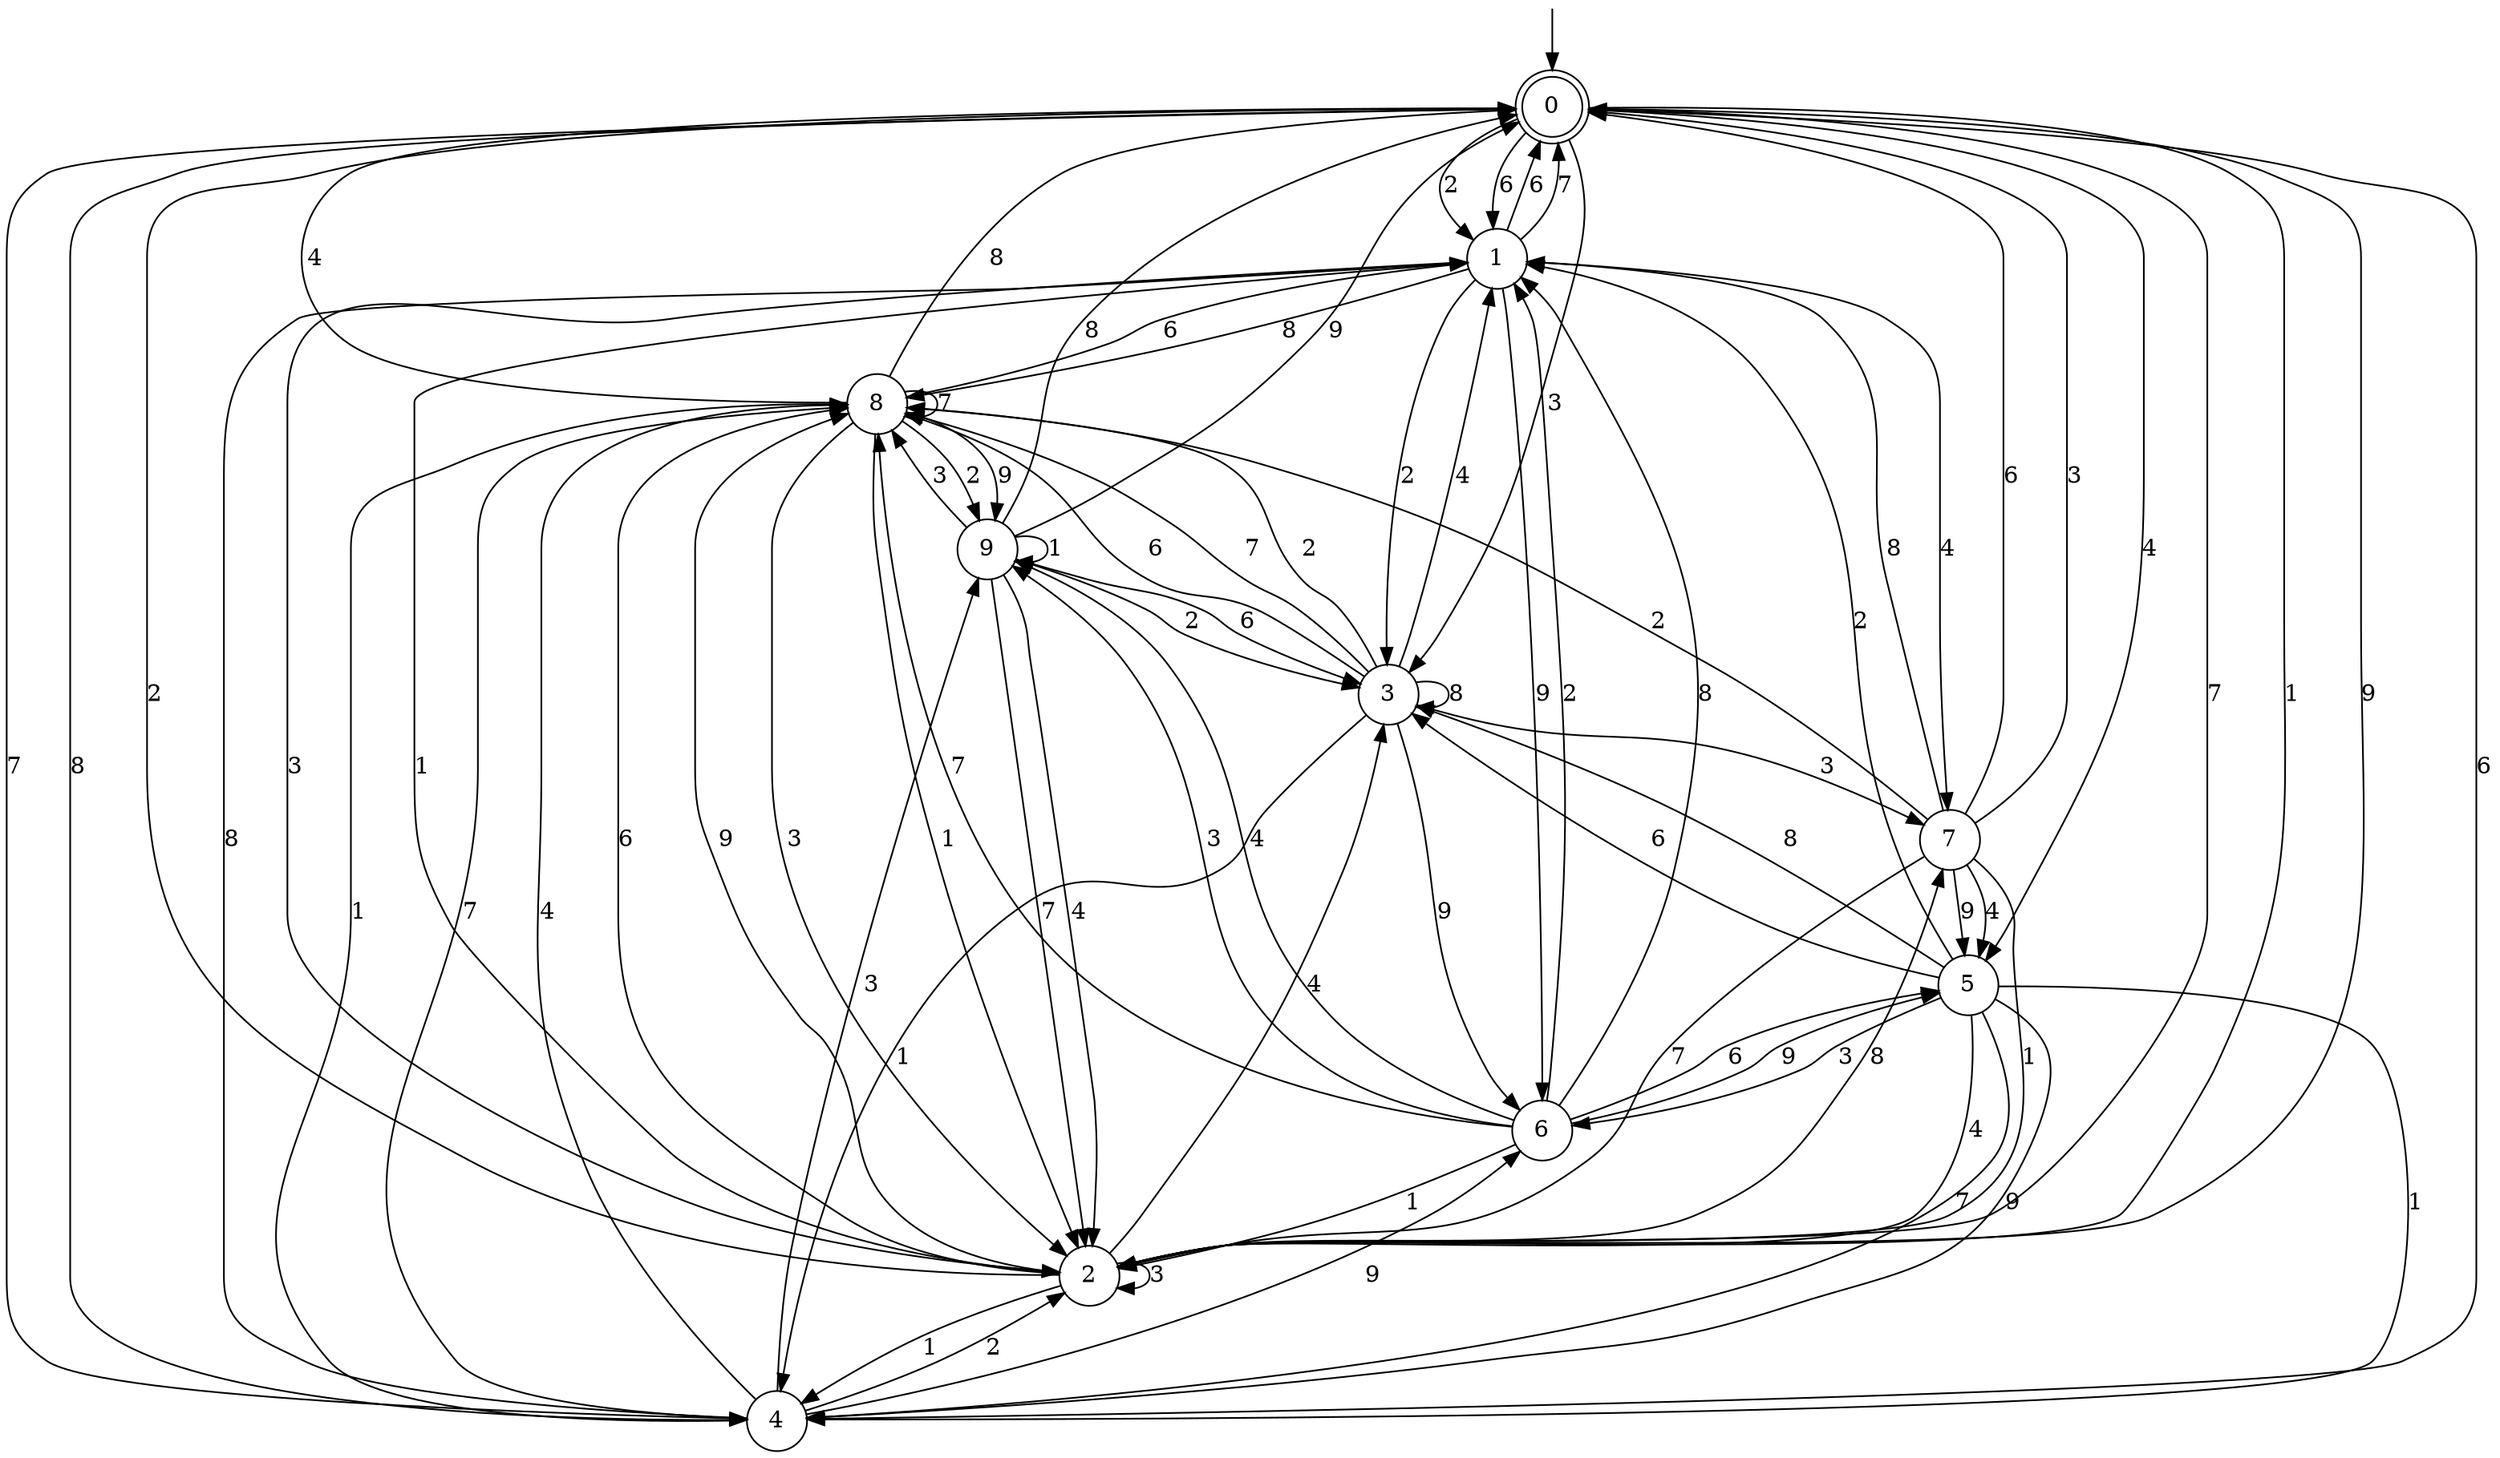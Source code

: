 digraph g {

	s0 [shape="doublecircle" label="0"];
	s1 [shape="circle" label="1"];
	s2 [shape="circle" label="2"];
	s3 [shape="circle" label="3"];
	s4 [shape="circle" label="4"];
	s5 [shape="circle" label="5"];
	s6 [shape="circle" label="6"];
	s7 [shape="circle" label="7"];
	s8 [shape="circle" label="8"];
	s9 [shape="circle" label="9"];
	s0 -> s1 [label="2"];
	s0 -> s2 [label="1"];
	s0 -> s1 [label="6"];
	s0 -> s3 [label="3"];
	s0 -> s4 [label="7"];
	s0 -> s2 [label="9"];
	s0 -> s5 [label="4"];
	s0 -> s4 [label="8"];
	s1 -> s3 [label="2"];
	s1 -> s2 [label="1"];
	s1 -> s0 [label="6"];
	s1 -> s2 [label="3"];
	s1 -> s0 [label="7"];
	s1 -> s6 [label="9"];
	s1 -> s7 [label="4"];
	s1 -> s8 [label="8"];
	s2 -> s0 [label="2"];
	s2 -> s4 [label="1"];
	s2 -> s8 [label="6"];
	s2 -> s2 [label="3"];
	s2 -> s0 [label="7"];
	s2 -> s8 [label="9"];
	s2 -> s3 [label="4"];
	s2 -> s7 [label="8"];
	s3 -> s8 [label="2"];
	s3 -> s4 [label="1"];
	s3 -> s8 [label="6"];
	s3 -> s7 [label="3"];
	s3 -> s8 [label="7"];
	s3 -> s6 [label="9"];
	s3 -> s1 [label="4"];
	s3 -> s3 [label="8"];
	s4 -> s2 [label="2"];
	s4 -> s8 [label="1"];
	s4 -> s0 [label="6"];
	s4 -> s9 [label="3"];
	s4 -> s8 [label="7"];
	s4 -> s6 [label="9"];
	s4 -> s8 [label="4"];
	s4 -> s1 [label="8"];
	s5 -> s1 [label="2"];
	s5 -> s4 [label="1"];
	s5 -> s3 [label="6"];
	s5 -> s6 [label="3"];
	s5 -> s4 [label="7"];
	s5 -> s4 [label="9"];
	s5 -> s2 [label="4"];
	s5 -> s3 [label="8"];
	s6 -> s1 [label="2"];
	s6 -> s2 [label="1"];
	s6 -> s5 [label="6"];
	s6 -> s9 [label="3"];
	s6 -> s8 [label="7"];
	s6 -> s5 [label="9"];
	s6 -> s9 [label="4"];
	s6 -> s1 [label="8"];
	s7 -> s8 [label="2"];
	s7 -> s2 [label="1"];
	s7 -> s0 [label="6"];
	s7 -> s0 [label="3"];
	s7 -> s2 [label="7"];
	s7 -> s5 [label="9"];
	s7 -> s5 [label="4"];
	s7 -> s1 [label="8"];
	s8 -> s9 [label="2"];
	s8 -> s2 [label="1"];
	s8 -> s1 [label="6"];
	s8 -> s2 [label="3"];
	s8 -> s8 [label="7"];
	s8 -> s9 [label="9"];
	s8 -> s0 [label="4"];
	s8 -> s0 [label="8"];
	s9 -> s3 [label="2"];
	s9 -> s9 [label="1"];
	s9 -> s3 [label="6"];
	s9 -> s8 [label="3"];
	s9 -> s2 [label="7"];
	s9 -> s0 [label="9"];
	s9 -> s2 [label="4"];
	s9 -> s0 [label="8"];

__start0 [label="" shape="none" width="0" height="0"];
__start0 -> s0;

}
